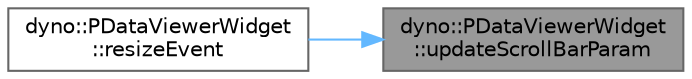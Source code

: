 digraph "dyno::PDataViewerWidget::updateScrollBarParam"
{
 // LATEX_PDF_SIZE
  bgcolor="transparent";
  edge [fontname=Helvetica,fontsize=10,labelfontname=Helvetica,labelfontsize=10];
  node [fontname=Helvetica,fontsize=10,shape=box,height=0.2,width=0.4];
  rankdir="RL";
  Node1 [id="Node000001",label="dyno::PDataViewerWidget\l::updateScrollBarParam",height=0.2,width=0.4,color="gray40", fillcolor="grey60", style="filled", fontcolor="black",tooltip=" "];
  Node1 -> Node2 [id="edge1_Node000001_Node000002",dir="back",color="steelblue1",style="solid",tooltip=" "];
  Node2 [id="Node000002",label="dyno::PDataViewerWidget\l::resizeEvent",height=0.2,width=0.4,color="grey40", fillcolor="white", style="filled",URL="$classdyno_1_1_p_data_viewer_widget.html#a2b4d7e609966bb00e21d335806e564ab",tooltip=" "];
}
